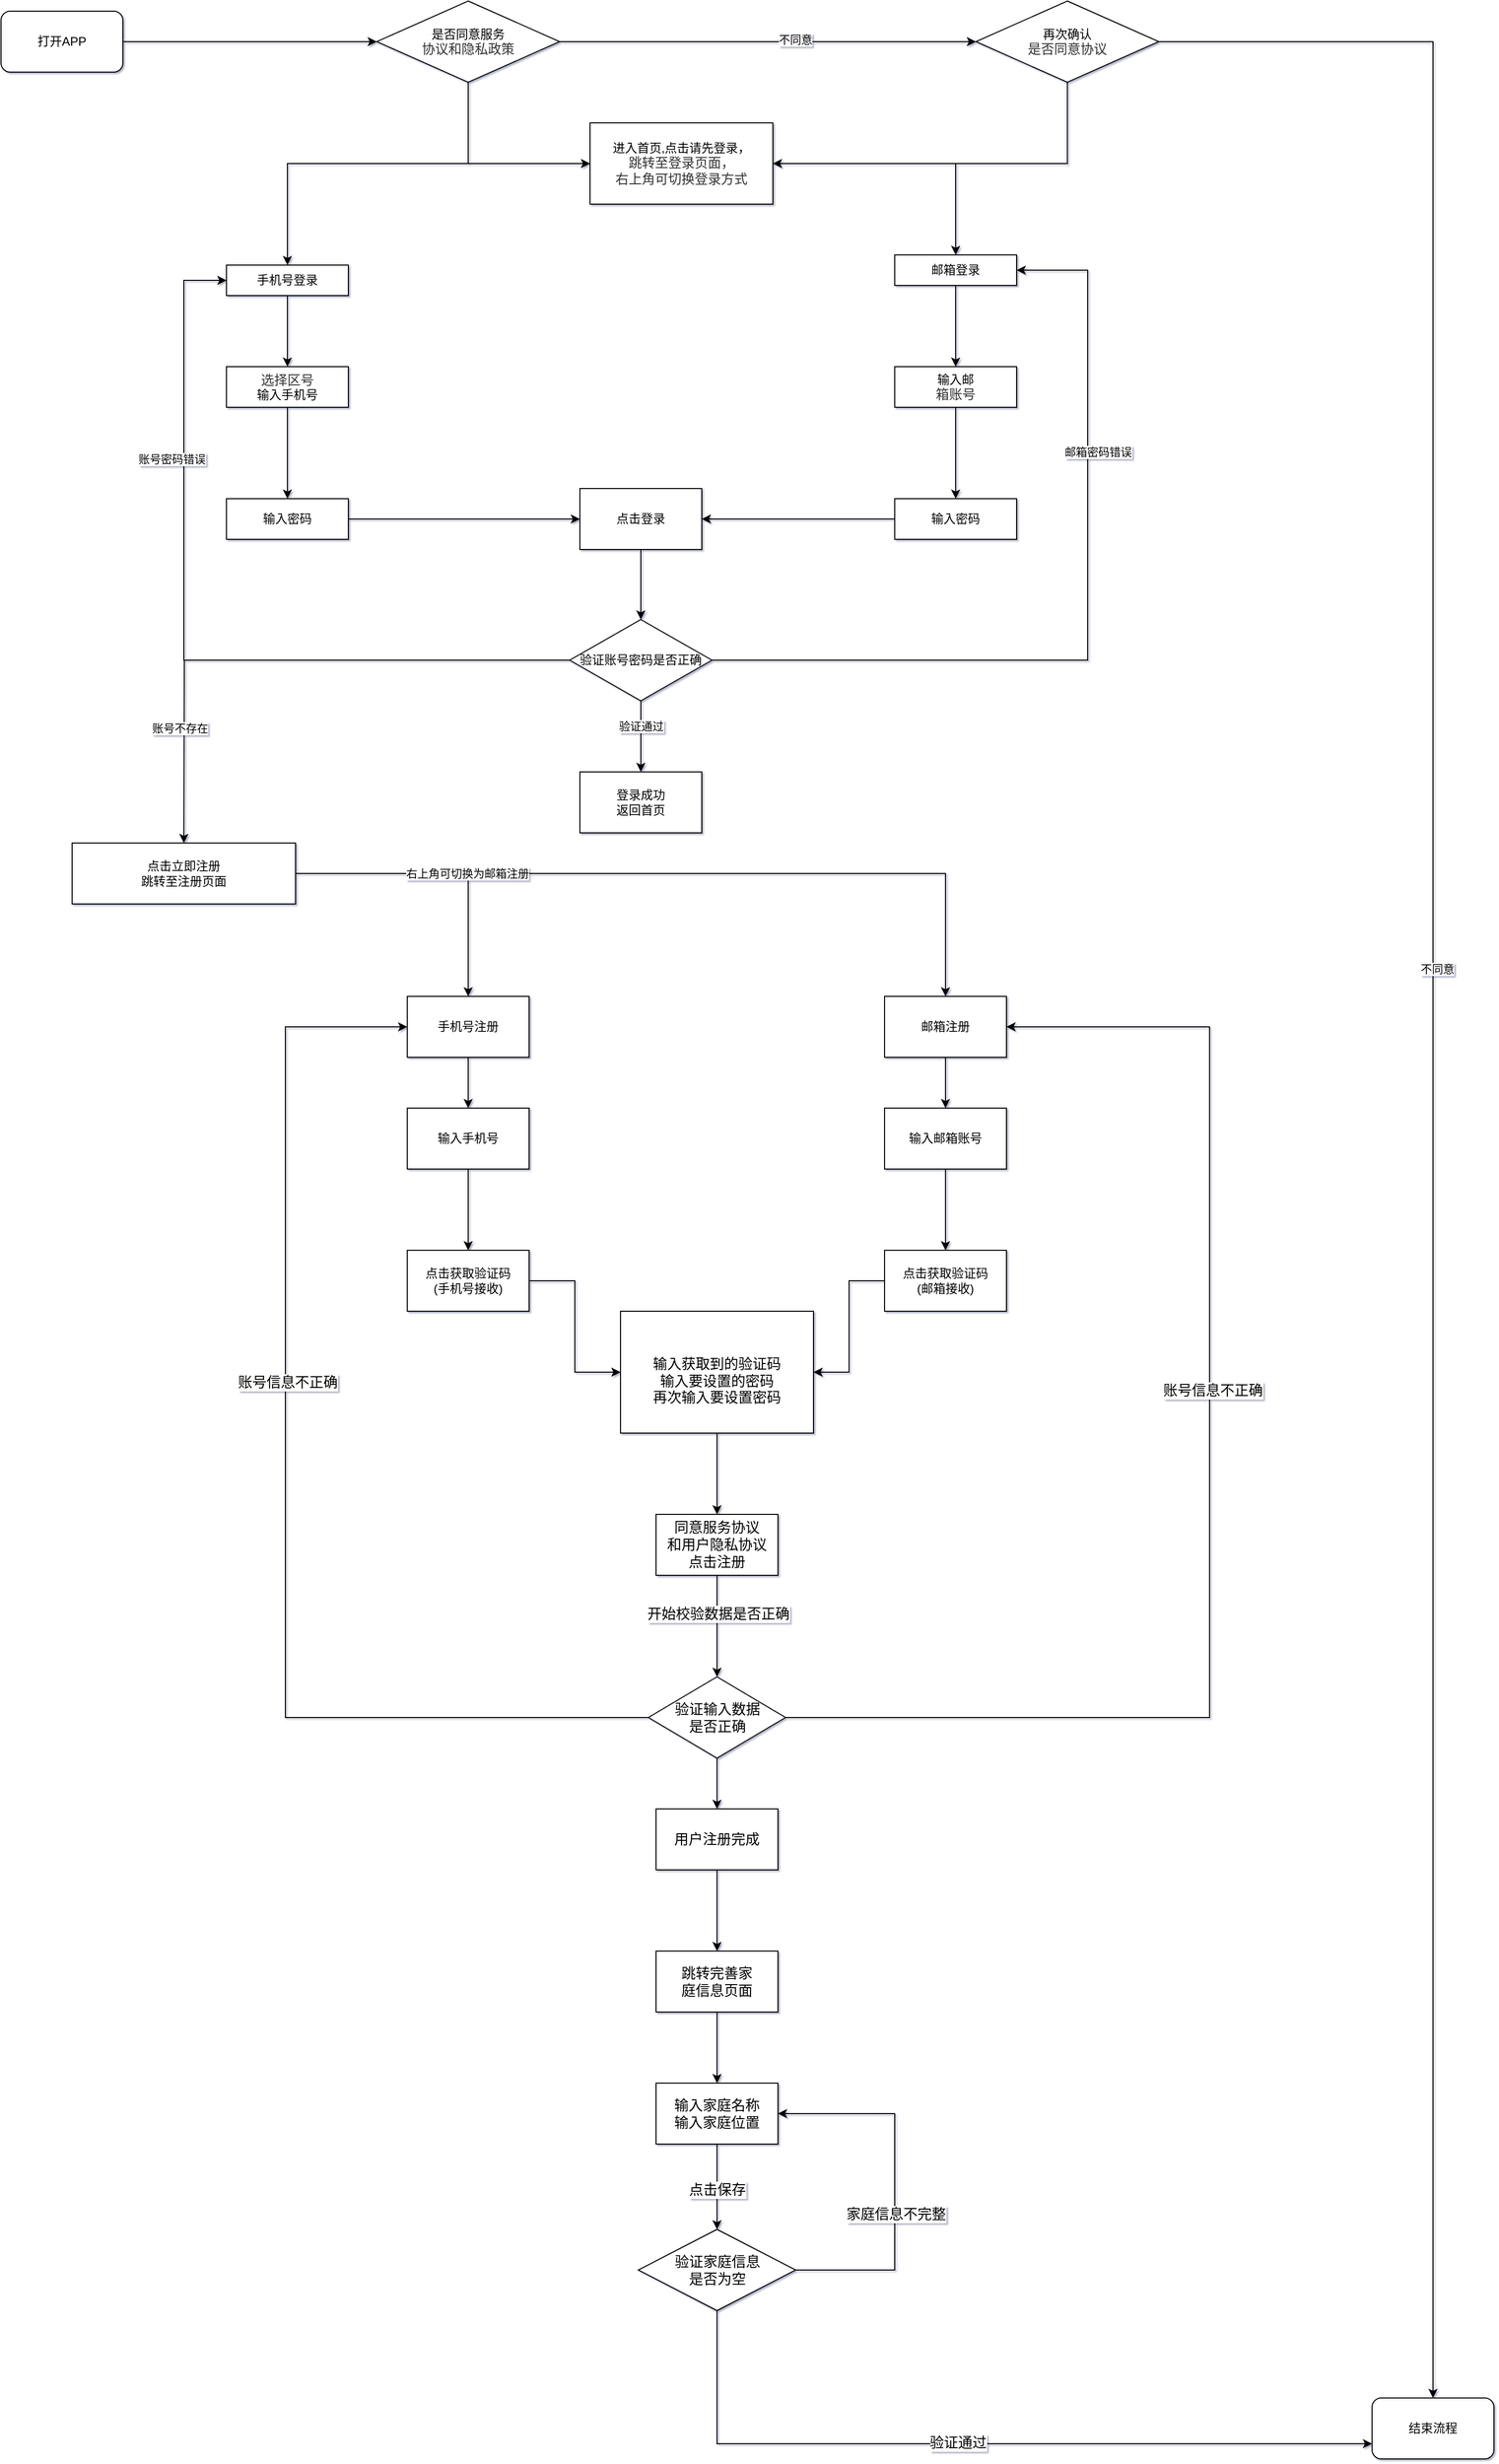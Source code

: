 <mxfile version="20.8.5" type="github">
  <diagram id="j_8WH9AwA2wXMbBfvBOd" name="第 1 页">
    <mxGraphModel dx="1905" dy="5772" grid="1" gridSize="10" guides="0" tooltips="1" connect="0" arrows="1" fold="1" page="1" pageScale="1" pageWidth="1654" pageHeight="2336" background="none" math="0" shadow="1">
      <root>
        <mxCell id="0" />
        <mxCell id="1" parent="0" />
        <mxCell id="HvGTQ8gq_wR8QJ02qZiN-2" value="" style="edgeStyle=orthogonalEdgeStyle;rounded=0;orthogonalLoop=1;jettySize=auto;html=1;exitX=1;exitY=0.5;exitDx=0;exitDy=0;entryX=0;entryY=0.5;entryDx=0;entryDy=0;" edge="1" parent="1" source="HvGTQ8gq_wR8QJ02qZiN-3" target="HvGTQ8gq_wR8QJ02qZiN-5">
          <mxGeometry relative="1" as="geometry">
            <mxPoint x="240" y="-4565" as="sourcePoint" />
            <mxPoint x="350" y="-4570" as="targetPoint" />
          </mxGeometry>
        </mxCell>
        <mxCell id="HvGTQ8gq_wR8QJ02qZiN-3" value="打开APP" style="rounded=1;whiteSpace=wrap;html=1;" vertex="1" parent="1">
          <mxGeometry x="120" y="-4600" width="120" height="60" as="geometry" />
        </mxCell>
        <mxCell id="HvGTQ8gq_wR8QJ02qZiN-9" style="edgeStyle=orthogonalEdgeStyle;rounded=0;orthogonalLoop=1;jettySize=auto;html=1;" edge="1" parent="1" source="HvGTQ8gq_wR8QJ02qZiN-5" target="HvGTQ8gq_wR8QJ02qZiN-8">
          <mxGeometry relative="1" as="geometry">
            <Array as="points">
              <mxPoint x="560" y="-4570" />
            </Array>
          </mxGeometry>
        </mxCell>
        <mxCell id="HvGTQ8gq_wR8QJ02qZiN-10" value="不同意" style="edgeLabel;html=1;align=center;verticalAlign=middle;resizable=0;points=[];" vertex="1" connectable="0" parent="HvGTQ8gq_wR8QJ02qZiN-9">
          <mxGeometry x="0.131" y="2" relative="1" as="geometry">
            <mxPoint as="offset" />
          </mxGeometry>
        </mxCell>
        <mxCell id="HvGTQ8gq_wR8QJ02qZiN-19" style="edgeStyle=orthogonalEdgeStyle;rounded=0;orthogonalLoop=1;jettySize=auto;html=1;exitX=0.5;exitY=1;exitDx=0;exitDy=0;entryX=0;entryY=0.5;entryDx=0;entryDy=0;" edge="1" parent="1" source="HvGTQ8gq_wR8QJ02qZiN-5" target="HvGTQ8gq_wR8QJ02qZiN-15">
          <mxGeometry relative="1" as="geometry">
            <Array as="points">
              <mxPoint x="580" y="-4450" />
            </Array>
          </mxGeometry>
        </mxCell>
        <mxCell id="HvGTQ8gq_wR8QJ02qZiN-5" value="是否同意服务&lt;div style=&quot;-webkit-font-smoothing: antialiased; resize: none; outline: 0px; font-size: 13px; color: rgb(50, 50, 50); font-family: 微软雅黑;&quot;&gt;协议和隐私政策&lt;/div&gt;" style="rhombus;whiteSpace=wrap;html=1;" vertex="1" parent="1">
          <mxGeometry x="490" y="-4610" width="180" height="80" as="geometry" />
        </mxCell>
        <mxCell id="HvGTQ8gq_wR8QJ02qZiN-12" style="edgeStyle=orthogonalEdgeStyle;rounded=0;orthogonalLoop=1;jettySize=auto;html=1;entryX=0.5;entryY=0;entryDx=0;entryDy=0;" edge="1" parent="1" source="HvGTQ8gq_wR8QJ02qZiN-8" target="HvGTQ8gq_wR8QJ02qZiN-11">
          <mxGeometry relative="1" as="geometry">
            <Array as="points">
              <mxPoint x="1530" y="-4570" />
              <mxPoint x="1530" y="-2270" />
            </Array>
          </mxGeometry>
        </mxCell>
        <mxCell id="HvGTQ8gq_wR8QJ02qZiN-13" value="不同意" style="edgeLabel;html=1;align=center;verticalAlign=middle;resizable=0;points=[];" vertex="1" connectable="0" parent="HvGTQ8gq_wR8QJ02qZiN-12">
          <mxGeometry x="-0.087" y="4" relative="1" as="geometry">
            <mxPoint as="offset" />
          </mxGeometry>
        </mxCell>
        <mxCell id="HvGTQ8gq_wR8QJ02qZiN-22" style="edgeStyle=orthogonalEdgeStyle;rounded=0;orthogonalLoop=1;jettySize=auto;html=1;exitX=0.5;exitY=1;exitDx=0;exitDy=0;entryX=1;entryY=0.5;entryDx=0;entryDy=0;" edge="1" parent="1" source="HvGTQ8gq_wR8QJ02qZiN-8" target="HvGTQ8gq_wR8QJ02qZiN-15">
          <mxGeometry relative="1" as="geometry" />
        </mxCell>
        <mxCell id="HvGTQ8gq_wR8QJ02qZiN-8" value="再次确认&lt;div style=&quot;-webkit-font-smoothing: antialiased; resize: none; outline: 0px; font-size: 13px; color: rgb(50, 50, 50); font-family: 微软雅黑;&quot;&gt;是否同意协议&lt;/div&gt;" style="rhombus;whiteSpace=wrap;html=1;" vertex="1" parent="1">
          <mxGeometry x="1080" y="-4610" width="180" height="80" as="geometry" />
        </mxCell>
        <mxCell id="HvGTQ8gq_wR8QJ02qZiN-11" value="结束流程" style="rounded=1;whiteSpace=wrap;html=1;" vertex="1" parent="1">
          <mxGeometry x="1470" y="-2250" width="120" height="60" as="geometry" />
        </mxCell>
        <mxCell id="HvGTQ8gq_wR8QJ02qZiN-24" style="edgeStyle=orthogonalEdgeStyle;rounded=0;orthogonalLoop=1;jettySize=auto;html=1;entryX=0.5;entryY=0;entryDx=0;entryDy=0;" edge="1" parent="1" source="HvGTQ8gq_wR8QJ02qZiN-15" target="HvGTQ8gq_wR8QJ02qZiN-25">
          <mxGeometry relative="1" as="geometry">
            <mxPoint x="370" y="-4310" as="targetPoint" />
          </mxGeometry>
        </mxCell>
        <mxCell id="HvGTQ8gq_wR8QJ02qZiN-29" style="edgeStyle=orthogonalEdgeStyle;rounded=0;orthogonalLoop=1;jettySize=auto;html=1;entryX=0.5;entryY=0;entryDx=0;entryDy=0;" edge="1" parent="1" source="HvGTQ8gq_wR8QJ02qZiN-15" target="HvGTQ8gq_wR8QJ02qZiN-28">
          <mxGeometry relative="1" as="geometry">
            <mxPoint x="720" y="-4310" as="targetPoint" />
            <Array as="points">
              <mxPoint x="1060" y="-4450" />
            </Array>
          </mxGeometry>
        </mxCell>
        <mxCell id="HvGTQ8gq_wR8QJ02qZiN-15" value="进入首页,点击请先登录，&lt;div style=&quot;-webkit-font-smoothing: antialiased; resize: none; outline: 0px; font-size: 13px; color: rgb(50, 50, 50); font-family: 微软雅黑;&quot;&gt;跳转至登录页面，&lt;/div&gt;&lt;div style=&quot;-webkit-font-smoothing: antialiased; resize: none; outline: 0px; font-size: 13px; color: rgb(50, 50, 50); font-family: 微软雅黑;&quot;&gt;右上角可切换登录方式&lt;/div&gt;" style="rounded=0;whiteSpace=wrap;html=1;" vertex="1" parent="1">
          <mxGeometry x="700" y="-4490" width="180" height="80" as="geometry" />
        </mxCell>
        <mxCell id="HvGTQ8gq_wR8QJ02qZiN-30" style="edgeStyle=orthogonalEdgeStyle;rounded=0;orthogonalLoop=1;jettySize=auto;html=1;exitX=0.5;exitY=1;exitDx=0;exitDy=0;entryX=0.5;entryY=0;entryDx=0;entryDy=0;" edge="1" parent="1" source="HvGTQ8gq_wR8QJ02qZiN-25" target="HvGTQ8gq_wR8QJ02qZiN-32">
          <mxGeometry relative="1" as="geometry">
            <mxPoint x="402" y="-4250" as="targetPoint" />
          </mxGeometry>
        </mxCell>
        <mxCell id="HvGTQ8gq_wR8QJ02qZiN-25" value="手机号登录" style="rounded=0;whiteSpace=wrap;html=1;" vertex="1" parent="1">
          <mxGeometry x="342" y="-4350" width="120" height="30" as="geometry" />
        </mxCell>
        <mxCell id="HvGTQ8gq_wR8QJ02qZiN-34" style="edgeStyle=orthogonalEdgeStyle;rounded=0;orthogonalLoop=1;jettySize=auto;html=1;exitX=0.5;exitY=1;exitDx=0;exitDy=0;entryX=0.5;entryY=0;entryDx=0;entryDy=0;" edge="1" parent="1" source="HvGTQ8gq_wR8QJ02qZiN-28" target="HvGTQ8gq_wR8QJ02qZiN-33">
          <mxGeometry relative="1" as="geometry" />
        </mxCell>
        <mxCell id="HvGTQ8gq_wR8QJ02qZiN-28" value="邮箱登录" style="rounded=0;whiteSpace=wrap;html=1;" vertex="1" parent="1">
          <mxGeometry x="1000" y="-4360" width="120" height="30" as="geometry" />
        </mxCell>
        <mxCell id="HvGTQ8gq_wR8QJ02qZiN-65" value="" style="edgeStyle=orthogonalEdgeStyle;rounded=0;orthogonalLoop=1;jettySize=auto;html=1;" edge="1" parent="1" source="HvGTQ8gq_wR8QJ02qZiN-32" target="HvGTQ8gq_wR8QJ02qZiN-64">
          <mxGeometry relative="1" as="geometry" />
        </mxCell>
        <mxCell id="HvGTQ8gq_wR8QJ02qZiN-32" value="&lt;div style=&quot;-webkit-font-smoothing: antialiased; resize: none; outline: 0px; font-size: 13px; color: rgb(50, 50, 50); font-family: 微软雅黑;&quot;&gt;选择区号&lt;/div&gt;输入手机号" style="rounded=0;whiteSpace=wrap;html=1;" vertex="1" parent="1">
          <mxGeometry x="342" y="-4250" width="120" height="40" as="geometry" />
        </mxCell>
        <mxCell id="HvGTQ8gq_wR8QJ02qZiN-67" style="edgeStyle=orthogonalEdgeStyle;rounded=0;orthogonalLoop=1;jettySize=auto;html=1;entryX=0.5;entryY=0;entryDx=0;entryDy=0;" edge="1" parent="1" source="HvGTQ8gq_wR8QJ02qZiN-33" target="HvGTQ8gq_wR8QJ02qZiN-66">
          <mxGeometry relative="1" as="geometry" />
        </mxCell>
        <mxCell id="HvGTQ8gq_wR8QJ02qZiN-33" value="输入邮&lt;div style=&quot;-webkit-font-smoothing: antialiased; resize: none; outline: 0px; font-size: 13px; color: rgb(50, 50, 50); font-family: 微软雅黑;&quot;&gt;箱账号&lt;/div&gt;" style="rounded=0;whiteSpace=wrap;html=1;" vertex="1" parent="1">
          <mxGeometry x="1000" y="-4250" width="120" height="40" as="geometry" />
        </mxCell>
        <mxCell id="HvGTQ8gq_wR8QJ02qZiN-69" style="edgeStyle=orthogonalEdgeStyle;rounded=0;orthogonalLoop=1;jettySize=auto;html=1;entryX=0;entryY=0.5;entryDx=0;entryDy=0;" edge="1" parent="1" source="HvGTQ8gq_wR8QJ02qZiN-64" target="HvGTQ8gq_wR8QJ02qZiN-70">
          <mxGeometry relative="1" as="geometry">
            <mxPoint x="380" y="-4041" as="targetPoint" />
          </mxGeometry>
        </mxCell>
        <mxCell id="HvGTQ8gq_wR8QJ02qZiN-64" value="输入密码" style="rounded=0;whiteSpace=wrap;html=1;" vertex="1" parent="1">
          <mxGeometry x="342" y="-4120" width="120" height="40" as="geometry" />
        </mxCell>
        <mxCell id="HvGTQ8gq_wR8QJ02qZiN-71" style="edgeStyle=orthogonalEdgeStyle;rounded=0;orthogonalLoop=1;jettySize=auto;html=1;entryX=1;entryY=0.5;entryDx=0;entryDy=0;" edge="1" parent="1" source="HvGTQ8gq_wR8QJ02qZiN-66" target="HvGTQ8gq_wR8QJ02qZiN-70">
          <mxGeometry relative="1" as="geometry" />
        </mxCell>
        <mxCell id="HvGTQ8gq_wR8QJ02qZiN-66" value="输入密码" style="rounded=0;whiteSpace=wrap;html=1;" vertex="1" parent="1">
          <mxGeometry x="1000" y="-4120" width="120" height="40" as="geometry" />
        </mxCell>
        <mxCell id="HvGTQ8gq_wR8QJ02qZiN-76" value="" style="edgeStyle=orthogonalEdgeStyle;rounded=0;orthogonalLoop=1;jettySize=auto;html=1;" edge="1" parent="1" source="HvGTQ8gq_wR8QJ02qZiN-70" target="HvGTQ8gq_wR8QJ02qZiN-75">
          <mxGeometry relative="1" as="geometry" />
        </mxCell>
        <mxCell id="HvGTQ8gq_wR8QJ02qZiN-70" value="点击登录" style="rounded=0;whiteSpace=wrap;html=1;" vertex="1" parent="1">
          <mxGeometry x="690" y="-4130" width="120" height="60" as="geometry" />
        </mxCell>
        <mxCell id="HvGTQ8gq_wR8QJ02qZiN-79" value="" style="edgeStyle=orthogonalEdgeStyle;rounded=0;orthogonalLoop=1;jettySize=auto;html=1;" edge="1" parent="1" source="HvGTQ8gq_wR8QJ02qZiN-75" target="HvGTQ8gq_wR8QJ02qZiN-78">
          <mxGeometry relative="1" as="geometry" />
        </mxCell>
        <mxCell id="HvGTQ8gq_wR8QJ02qZiN-84" value="验证通过" style="edgeLabel;html=1;align=center;verticalAlign=middle;resizable=0;points=[];" vertex="1" connectable="0" parent="HvGTQ8gq_wR8QJ02qZiN-79">
          <mxGeometry x="-0.281" relative="1" as="geometry">
            <mxPoint as="offset" />
          </mxGeometry>
        </mxCell>
        <mxCell id="HvGTQ8gq_wR8QJ02qZiN-80" style="edgeStyle=orthogonalEdgeStyle;rounded=0;orthogonalLoop=1;jettySize=auto;html=1;exitX=1;exitY=0.5;exitDx=0;exitDy=0;entryX=1;entryY=0.5;entryDx=0;entryDy=0;" edge="1" parent="1" source="HvGTQ8gq_wR8QJ02qZiN-75" target="HvGTQ8gq_wR8QJ02qZiN-28">
          <mxGeometry relative="1" as="geometry">
            <Array as="points">
              <mxPoint x="1190" y="-3961" />
              <mxPoint x="1190" y="-4345" />
            </Array>
          </mxGeometry>
        </mxCell>
        <mxCell id="HvGTQ8gq_wR8QJ02qZiN-83" value="邮箱密码错误" style="edgeLabel;html=1;align=center;verticalAlign=middle;resizable=0;points=[];" vertex="1" connectable="0" parent="HvGTQ8gq_wR8QJ02qZiN-80">
          <mxGeometry x="0.025" y="1" relative="1" as="geometry">
            <mxPoint x="11" y="-153" as="offset" />
          </mxGeometry>
        </mxCell>
        <mxCell id="HvGTQ8gq_wR8QJ02qZiN-81" style="edgeStyle=orthogonalEdgeStyle;rounded=0;orthogonalLoop=1;jettySize=auto;html=1;entryX=0;entryY=0.5;entryDx=0;entryDy=0;" edge="1" parent="1" source="HvGTQ8gq_wR8QJ02qZiN-75" target="HvGTQ8gq_wR8QJ02qZiN-25">
          <mxGeometry relative="1" as="geometry">
            <Array as="points">
              <mxPoint x="300" y="-3961" />
              <mxPoint x="300" y="-4335" />
            </Array>
          </mxGeometry>
        </mxCell>
        <mxCell id="HvGTQ8gq_wR8QJ02qZiN-82" value="账号密码错误" style="edgeLabel;html=1;align=center;verticalAlign=middle;resizable=0;points=[];" vertex="1" connectable="0" parent="HvGTQ8gq_wR8QJ02qZiN-81">
          <mxGeometry x="-0.023" y="2" relative="1" as="geometry">
            <mxPoint x="-10" y="-189" as="offset" />
          </mxGeometry>
        </mxCell>
        <mxCell id="HvGTQ8gq_wR8QJ02qZiN-85" style="edgeStyle=orthogonalEdgeStyle;rounded=0;orthogonalLoop=1;jettySize=auto;html=1;exitX=0;exitY=0.5;exitDx=0;exitDy=0;" edge="1" parent="1" source="HvGTQ8gq_wR8QJ02qZiN-75">
          <mxGeometry relative="1" as="geometry">
            <mxPoint x="300" y="-3781" as="targetPoint" />
          </mxGeometry>
        </mxCell>
        <mxCell id="HvGTQ8gq_wR8QJ02qZiN-87" value="账号不存在" style="edgeLabel;html=1;align=center;verticalAlign=middle;resizable=0;points=[];" vertex="1" connectable="0" parent="HvGTQ8gq_wR8QJ02qZiN-85">
          <mxGeometry x="0.705" y="-4" relative="1" as="geometry">
            <mxPoint y="-31" as="offset" />
          </mxGeometry>
        </mxCell>
        <mxCell id="HvGTQ8gq_wR8QJ02qZiN-75" value="验证账号密码是否正确" style="rhombus;whiteSpace=wrap;html=1;rounded=0;" vertex="1" parent="1">
          <mxGeometry x="680" y="-4001" width="140" height="80" as="geometry" />
        </mxCell>
        <mxCell id="HvGTQ8gq_wR8QJ02qZiN-78" value="登录成功&lt;br&gt;返回首页" style="whiteSpace=wrap;html=1;rounded=0;" vertex="1" parent="1">
          <mxGeometry x="690" y="-3851" width="120" height="60" as="geometry" />
        </mxCell>
        <mxCell id="HvGTQ8gq_wR8QJ02qZiN-105" style="edgeStyle=orthogonalEdgeStyle;rounded=0;orthogonalLoop=1;jettySize=auto;html=1;exitX=1;exitY=0.5;exitDx=0;exitDy=0;entryX=0.5;entryY=0;entryDx=0;entryDy=0;" edge="1" parent="1" source="HvGTQ8gq_wR8QJ02qZiN-88" target="HvGTQ8gq_wR8QJ02qZiN-97">
          <mxGeometry relative="1" as="geometry">
            <Array as="points">
              <mxPoint x="580" y="-3751" />
            </Array>
          </mxGeometry>
        </mxCell>
        <mxCell id="HvGTQ8gq_wR8QJ02qZiN-106" style="edgeStyle=orthogonalEdgeStyle;rounded=0;orthogonalLoop=1;jettySize=auto;html=1;entryX=0.5;entryY=0;entryDx=0;entryDy=0;" edge="1" parent="1" source="HvGTQ8gq_wR8QJ02qZiN-88" target="HvGTQ8gq_wR8QJ02qZiN-101">
          <mxGeometry relative="1" as="geometry" />
        </mxCell>
        <mxCell id="HvGTQ8gq_wR8QJ02qZiN-107" value="右上角可切换为邮箱注册" style="edgeLabel;html=1;align=center;verticalAlign=middle;resizable=0;points=[];" vertex="1" connectable="0" parent="HvGTQ8gq_wR8QJ02qZiN-106">
          <mxGeometry x="-0.704" y="-2" relative="1" as="geometry">
            <mxPoint x="56" y="-2" as="offset" />
          </mxGeometry>
        </mxCell>
        <mxCell id="HvGTQ8gq_wR8QJ02qZiN-88" value="点击立即注册&lt;br&gt;跳转至注册页面" style="rounded=0;whiteSpace=wrap;html=1;" vertex="1" parent="1">
          <mxGeometry x="190" y="-3781" width="220" height="60" as="geometry" />
        </mxCell>
        <mxCell id="HvGTQ8gq_wR8QJ02qZiN-116" style="edgeStyle=orthogonalEdgeStyle;rounded=0;orthogonalLoop=1;jettySize=auto;html=1;fontSize=14;" edge="1" parent="1" source="HvGTQ8gq_wR8QJ02qZiN-97" target="HvGTQ8gq_wR8QJ02qZiN-115">
          <mxGeometry relative="1" as="geometry" />
        </mxCell>
        <mxCell id="HvGTQ8gq_wR8QJ02qZiN-97" value="手机号注册" style="rounded=0;whiteSpace=wrap;html=1;" vertex="1" parent="1">
          <mxGeometry x="520" y="-3630" width="120" height="60" as="geometry" />
        </mxCell>
        <mxCell id="HvGTQ8gq_wR8QJ02qZiN-112" value="" style="edgeStyle=orthogonalEdgeStyle;rounded=0;orthogonalLoop=1;jettySize=auto;html=1;fontSize=14;" edge="1" parent="1" source="HvGTQ8gq_wR8QJ02qZiN-101" target="HvGTQ8gq_wR8QJ02qZiN-111">
          <mxGeometry relative="1" as="geometry" />
        </mxCell>
        <mxCell id="HvGTQ8gq_wR8QJ02qZiN-101" value="邮箱注册" style="rounded=0;whiteSpace=wrap;html=1;" vertex="1" parent="1">
          <mxGeometry x="990" y="-3630" width="120" height="60" as="geometry" />
        </mxCell>
        <mxCell id="HvGTQ8gq_wR8QJ02qZiN-114" value="" style="edgeStyle=orthogonalEdgeStyle;rounded=0;orthogonalLoop=1;jettySize=auto;html=1;fontSize=14;" edge="1" parent="1" source="HvGTQ8gq_wR8QJ02qZiN-111" target="HvGTQ8gq_wR8QJ02qZiN-113">
          <mxGeometry relative="1" as="geometry" />
        </mxCell>
        <mxCell id="HvGTQ8gq_wR8QJ02qZiN-111" value="输入邮箱账号" style="rounded=0;whiteSpace=wrap;html=1;" vertex="1" parent="1">
          <mxGeometry x="990" y="-3520" width="120" height="60" as="geometry" />
        </mxCell>
        <mxCell id="HvGTQ8gq_wR8QJ02qZiN-123" style="edgeStyle=orthogonalEdgeStyle;rounded=0;orthogonalLoop=1;jettySize=auto;html=1;entryX=1;entryY=0.5;entryDx=0;entryDy=0;fontSize=14;" edge="1" parent="1" source="HvGTQ8gq_wR8QJ02qZiN-113" target="HvGTQ8gq_wR8QJ02qZiN-120">
          <mxGeometry relative="1" as="geometry" />
        </mxCell>
        <mxCell id="HvGTQ8gq_wR8QJ02qZiN-113" value="点击获取验证码&lt;br&gt;(邮箱接收)" style="rounded=0;whiteSpace=wrap;html=1;" vertex="1" parent="1">
          <mxGeometry x="990" y="-3380" width="120" height="60" as="geometry" />
        </mxCell>
        <mxCell id="HvGTQ8gq_wR8QJ02qZiN-117" style="edgeStyle=orthogonalEdgeStyle;rounded=0;orthogonalLoop=1;jettySize=auto;html=1;fontSize=14;entryX=0.5;entryY=0;entryDx=0;entryDy=0;" edge="1" parent="1" source="HvGTQ8gq_wR8QJ02qZiN-115" target="HvGTQ8gq_wR8QJ02qZiN-118">
          <mxGeometry relative="1" as="geometry">
            <mxPoint x="580" y="-3370" as="targetPoint" />
          </mxGeometry>
        </mxCell>
        <mxCell id="HvGTQ8gq_wR8QJ02qZiN-115" value="输入手机号" style="rounded=0;whiteSpace=wrap;html=1;" vertex="1" parent="1">
          <mxGeometry x="520" y="-3520" width="120" height="60" as="geometry" />
        </mxCell>
        <mxCell id="HvGTQ8gq_wR8QJ02qZiN-121" style="edgeStyle=orthogonalEdgeStyle;rounded=0;orthogonalLoop=1;jettySize=auto;html=1;entryX=0;entryY=0.5;entryDx=0;entryDy=0;fontSize=14;" edge="1" parent="1" source="HvGTQ8gq_wR8QJ02qZiN-118" target="HvGTQ8gq_wR8QJ02qZiN-120">
          <mxGeometry relative="1" as="geometry" />
        </mxCell>
        <mxCell id="HvGTQ8gq_wR8QJ02qZiN-118" value="点击获取验证码&lt;br&gt;(手机号接收)" style="rounded=0;whiteSpace=wrap;html=1;" vertex="1" parent="1">
          <mxGeometry x="520" y="-3380" width="120" height="60" as="geometry" />
        </mxCell>
        <mxCell id="HvGTQ8gq_wR8QJ02qZiN-126" style="edgeStyle=orthogonalEdgeStyle;rounded=0;orthogonalLoop=1;jettySize=auto;html=1;entryX=0.5;entryY=0;entryDx=0;entryDy=0;fontSize=14;" edge="1" parent="1" source="HvGTQ8gq_wR8QJ02qZiN-120" target="HvGTQ8gq_wR8QJ02qZiN-125">
          <mxGeometry relative="1" as="geometry" />
        </mxCell>
        <mxCell id="HvGTQ8gq_wR8QJ02qZiN-120" value="&lt;br&gt;输入获取到的验证码&lt;br&gt;输入要设置的密码&lt;br style=&quot;border-color: var(--border-color);&quot;&gt;再次输入要设置密码" style="rounded=0;whiteSpace=wrap;html=1;fontSize=14;" vertex="1" parent="1">
          <mxGeometry x="730" y="-3320" width="190" height="120" as="geometry" />
        </mxCell>
        <mxCell id="HvGTQ8gq_wR8QJ02qZiN-128" style="edgeStyle=orthogonalEdgeStyle;rounded=0;orthogonalLoop=1;jettySize=auto;html=1;fontSize=14;entryX=0.5;entryY=0;entryDx=0;entryDy=0;" edge="1" parent="1" source="HvGTQ8gq_wR8QJ02qZiN-125" target="HvGTQ8gq_wR8QJ02qZiN-130">
          <mxGeometry relative="1" as="geometry">
            <mxPoint x="825" y="-2960" as="targetPoint" />
          </mxGeometry>
        </mxCell>
        <mxCell id="HvGTQ8gq_wR8QJ02qZiN-129" value="开始校验数据是否正确" style="edgeLabel;html=1;align=center;verticalAlign=middle;resizable=0;points=[];fontSize=14;" vertex="1" connectable="0" parent="HvGTQ8gq_wR8QJ02qZiN-128">
          <mxGeometry x="-0.242" y="1" relative="1" as="geometry">
            <mxPoint as="offset" />
          </mxGeometry>
        </mxCell>
        <mxCell id="HvGTQ8gq_wR8QJ02qZiN-125" value="同意服务协议&lt;br&gt;和用户隐私协议&lt;br&gt;点击注册" style="rounded=0;whiteSpace=wrap;html=1;fontSize=14;" vertex="1" parent="1">
          <mxGeometry x="765" y="-3120" width="120" height="60" as="geometry" />
        </mxCell>
        <mxCell id="HvGTQ8gq_wR8QJ02qZiN-131" style="edgeStyle=orthogonalEdgeStyle;rounded=0;orthogonalLoop=1;jettySize=auto;html=1;exitX=0;exitY=0.5;exitDx=0;exitDy=0;entryX=0;entryY=0.5;entryDx=0;entryDy=0;fontSize=14;" edge="1" parent="1" source="HvGTQ8gq_wR8QJ02qZiN-130" target="HvGTQ8gq_wR8QJ02qZiN-97">
          <mxGeometry relative="1" as="geometry">
            <Array as="points">
              <mxPoint x="400" y="-2920" />
              <mxPoint x="400" y="-3600" />
            </Array>
          </mxGeometry>
        </mxCell>
        <mxCell id="HvGTQ8gq_wR8QJ02qZiN-133" value="账号信息不正确" style="edgeLabel;html=1;align=center;verticalAlign=middle;resizable=0;points=[];fontSize=14;" vertex="1" connectable="0" parent="HvGTQ8gq_wR8QJ02qZiN-131">
          <mxGeometry x="0.011" y="4" relative="1" as="geometry">
            <mxPoint x="6" y="-103" as="offset" />
          </mxGeometry>
        </mxCell>
        <mxCell id="HvGTQ8gq_wR8QJ02qZiN-132" style="edgeStyle=orthogonalEdgeStyle;rounded=0;orthogonalLoop=1;jettySize=auto;html=1;entryX=1;entryY=0.5;entryDx=0;entryDy=0;fontSize=14;" edge="1" parent="1" source="HvGTQ8gq_wR8QJ02qZiN-130" target="HvGTQ8gq_wR8QJ02qZiN-101">
          <mxGeometry relative="1" as="geometry">
            <Array as="points">
              <mxPoint x="1310" y="-2920" />
              <mxPoint x="1310" y="-3600" />
            </Array>
          </mxGeometry>
        </mxCell>
        <mxCell id="HvGTQ8gq_wR8QJ02qZiN-134" value="账号信息不正确" style="edgeLabel;html=1;align=center;verticalAlign=middle;resizable=0;points=[];fontSize=14;" vertex="1" connectable="0" parent="HvGTQ8gq_wR8QJ02qZiN-132">
          <mxGeometry x="0.141" y="-3" relative="1" as="geometry">
            <mxPoint as="offset" />
          </mxGeometry>
        </mxCell>
        <mxCell id="HvGTQ8gq_wR8QJ02qZiN-135" style="edgeStyle=orthogonalEdgeStyle;rounded=0;orthogonalLoop=1;jettySize=auto;html=1;exitX=0.5;exitY=1;exitDx=0;exitDy=0;fontSize=14;" edge="1" parent="1" source="HvGTQ8gq_wR8QJ02qZiN-130" target="HvGTQ8gq_wR8QJ02qZiN-137">
          <mxGeometry relative="1" as="geometry">
            <mxPoint x="825" y="-2770" as="targetPoint" />
          </mxGeometry>
        </mxCell>
        <mxCell id="HvGTQ8gq_wR8QJ02qZiN-130" value="验证输入数据&lt;br&gt;是否正确" style="rhombus;whiteSpace=wrap;html=1;fontSize=14;" vertex="1" parent="1">
          <mxGeometry x="757.5" y="-2960" width="135" height="80" as="geometry" />
        </mxCell>
        <mxCell id="HvGTQ8gq_wR8QJ02qZiN-140" value="" style="edgeStyle=orthogonalEdgeStyle;rounded=0;orthogonalLoop=1;jettySize=auto;html=1;fontSize=14;" edge="1" parent="1" source="HvGTQ8gq_wR8QJ02qZiN-137" target="HvGTQ8gq_wR8QJ02qZiN-139">
          <mxGeometry relative="1" as="geometry" />
        </mxCell>
        <mxCell id="HvGTQ8gq_wR8QJ02qZiN-137" value="用户注册完成" style="rounded=0;whiteSpace=wrap;html=1;fontSize=14;" vertex="1" parent="1">
          <mxGeometry x="765" y="-2830" width="120" height="60" as="geometry" />
        </mxCell>
        <mxCell id="HvGTQ8gq_wR8QJ02qZiN-143" value="" style="edgeStyle=orthogonalEdgeStyle;rounded=0;orthogonalLoop=1;jettySize=auto;html=1;fontSize=14;" edge="1" parent="1" source="HvGTQ8gq_wR8QJ02qZiN-139" target="HvGTQ8gq_wR8QJ02qZiN-142">
          <mxGeometry relative="1" as="geometry" />
        </mxCell>
        <mxCell id="HvGTQ8gq_wR8QJ02qZiN-139" value="跳转完善家&lt;br&gt;庭信息页面" style="whiteSpace=wrap;html=1;fontSize=14;rounded=0;" vertex="1" parent="1">
          <mxGeometry x="765" y="-2690" width="120" height="60" as="geometry" />
        </mxCell>
        <mxCell id="HvGTQ8gq_wR8QJ02qZiN-148" value="" style="edgeStyle=orthogonalEdgeStyle;rounded=0;orthogonalLoop=1;jettySize=auto;html=1;fontSize=14;" edge="1" parent="1" source="HvGTQ8gq_wR8QJ02qZiN-142" target="HvGTQ8gq_wR8QJ02qZiN-147">
          <mxGeometry relative="1" as="geometry" />
        </mxCell>
        <mxCell id="HvGTQ8gq_wR8QJ02qZiN-149" value="点击保存" style="edgeLabel;html=1;align=center;verticalAlign=middle;resizable=0;points=[];fontSize=14;" vertex="1" connectable="0" parent="HvGTQ8gq_wR8QJ02qZiN-148">
          <mxGeometry x="-0.233" relative="1" as="geometry">
            <mxPoint y="13" as="offset" />
          </mxGeometry>
        </mxCell>
        <mxCell id="HvGTQ8gq_wR8QJ02qZiN-142" value="输入家庭名称&lt;br&gt;输入家庭位置" style="whiteSpace=wrap;html=1;fontSize=14;rounded=0;" vertex="1" parent="1">
          <mxGeometry x="765" y="-2560" width="120" height="60" as="geometry" />
        </mxCell>
        <mxCell id="HvGTQ8gq_wR8QJ02qZiN-151" style="edgeStyle=orthogonalEdgeStyle;rounded=0;orthogonalLoop=1;jettySize=auto;html=1;entryX=1;entryY=0.5;entryDx=0;entryDy=0;fontSize=14;" edge="1" parent="1" source="HvGTQ8gq_wR8QJ02qZiN-147" target="HvGTQ8gq_wR8QJ02qZiN-142">
          <mxGeometry relative="1" as="geometry">
            <Array as="points">
              <mxPoint x="1000" y="-2376" />
              <mxPoint x="1000" y="-2530" />
            </Array>
          </mxGeometry>
        </mxCell>
        <mxCell id="HvGTQ8gq_wR8QJ02qZiN-152" value="家庭信息不完整" style="edgeLabel;html=1;align=center;verticalAlign=middle;resizable=0;points=[];fontSize=14;" vertex="1" connectable="0" parent="HvGTQ8gq_wR8QJ02qZiN-151">
          <mxGeometry x="-0.167" y="-1" relative="1" as="geometry">
            <mxPoint as="offset" />
          </mxGeometry>
        </mxCell>
        <mxCell id="HvGTQ8gq_wR8QJ02qZiN-153" style="edgeStyle=orthogonalEdgeStyle;rounded=0;orthogonalLoop=1;jettySize=auto;html=1;entryX=0;entryY=0.75;entryDx=0;entryDy=0;fontSize=14;" edge="1" parent="1" source="HvGTQ8gq_wR8QJ02qZiN-147" target="HvGTQ8gq_wR8QJ02qZiN-11">
          <mxGeometry relative="1" as="geometry">
            <Array as="points">
              <mxPoint x="825" y="-2205" />
            </Array>
          </mxGeometry>
        </mxCell>
        <mxCell id="HvGTQ8gq_wR8QJ02qZiN-154" value="验证通过" style="edgeLabel;html=1;align=center;verticalAlign=middle;resizable=0;points=[];fontSize=14;" vertex="1" connectable="0" parent="HvGTQ8gq_wR8QJ02qZiN-153">
          <mxGeometry x="-0.053" y="1" relative="1" as="geometry">
            <mxPoint as="offset" />
          </mxGeometry>
        </mxCell>
        <mxCell id="HvGTQ8gq_wR8QJ02qZiN-147" value="验证家庭信息&lt;br&gt;是否为空" style="rhombus;whiteSpace=wrap;html=1;fontSize=14;rounded=0;" vertex="1" parent="1">
          <mxGeometry x="747.5" y="-2416" width="155" height="80" as="geometry" />
        </mxCell>
      </root>
    </mxGraphModel>
  </diagram>
</mxfile>
